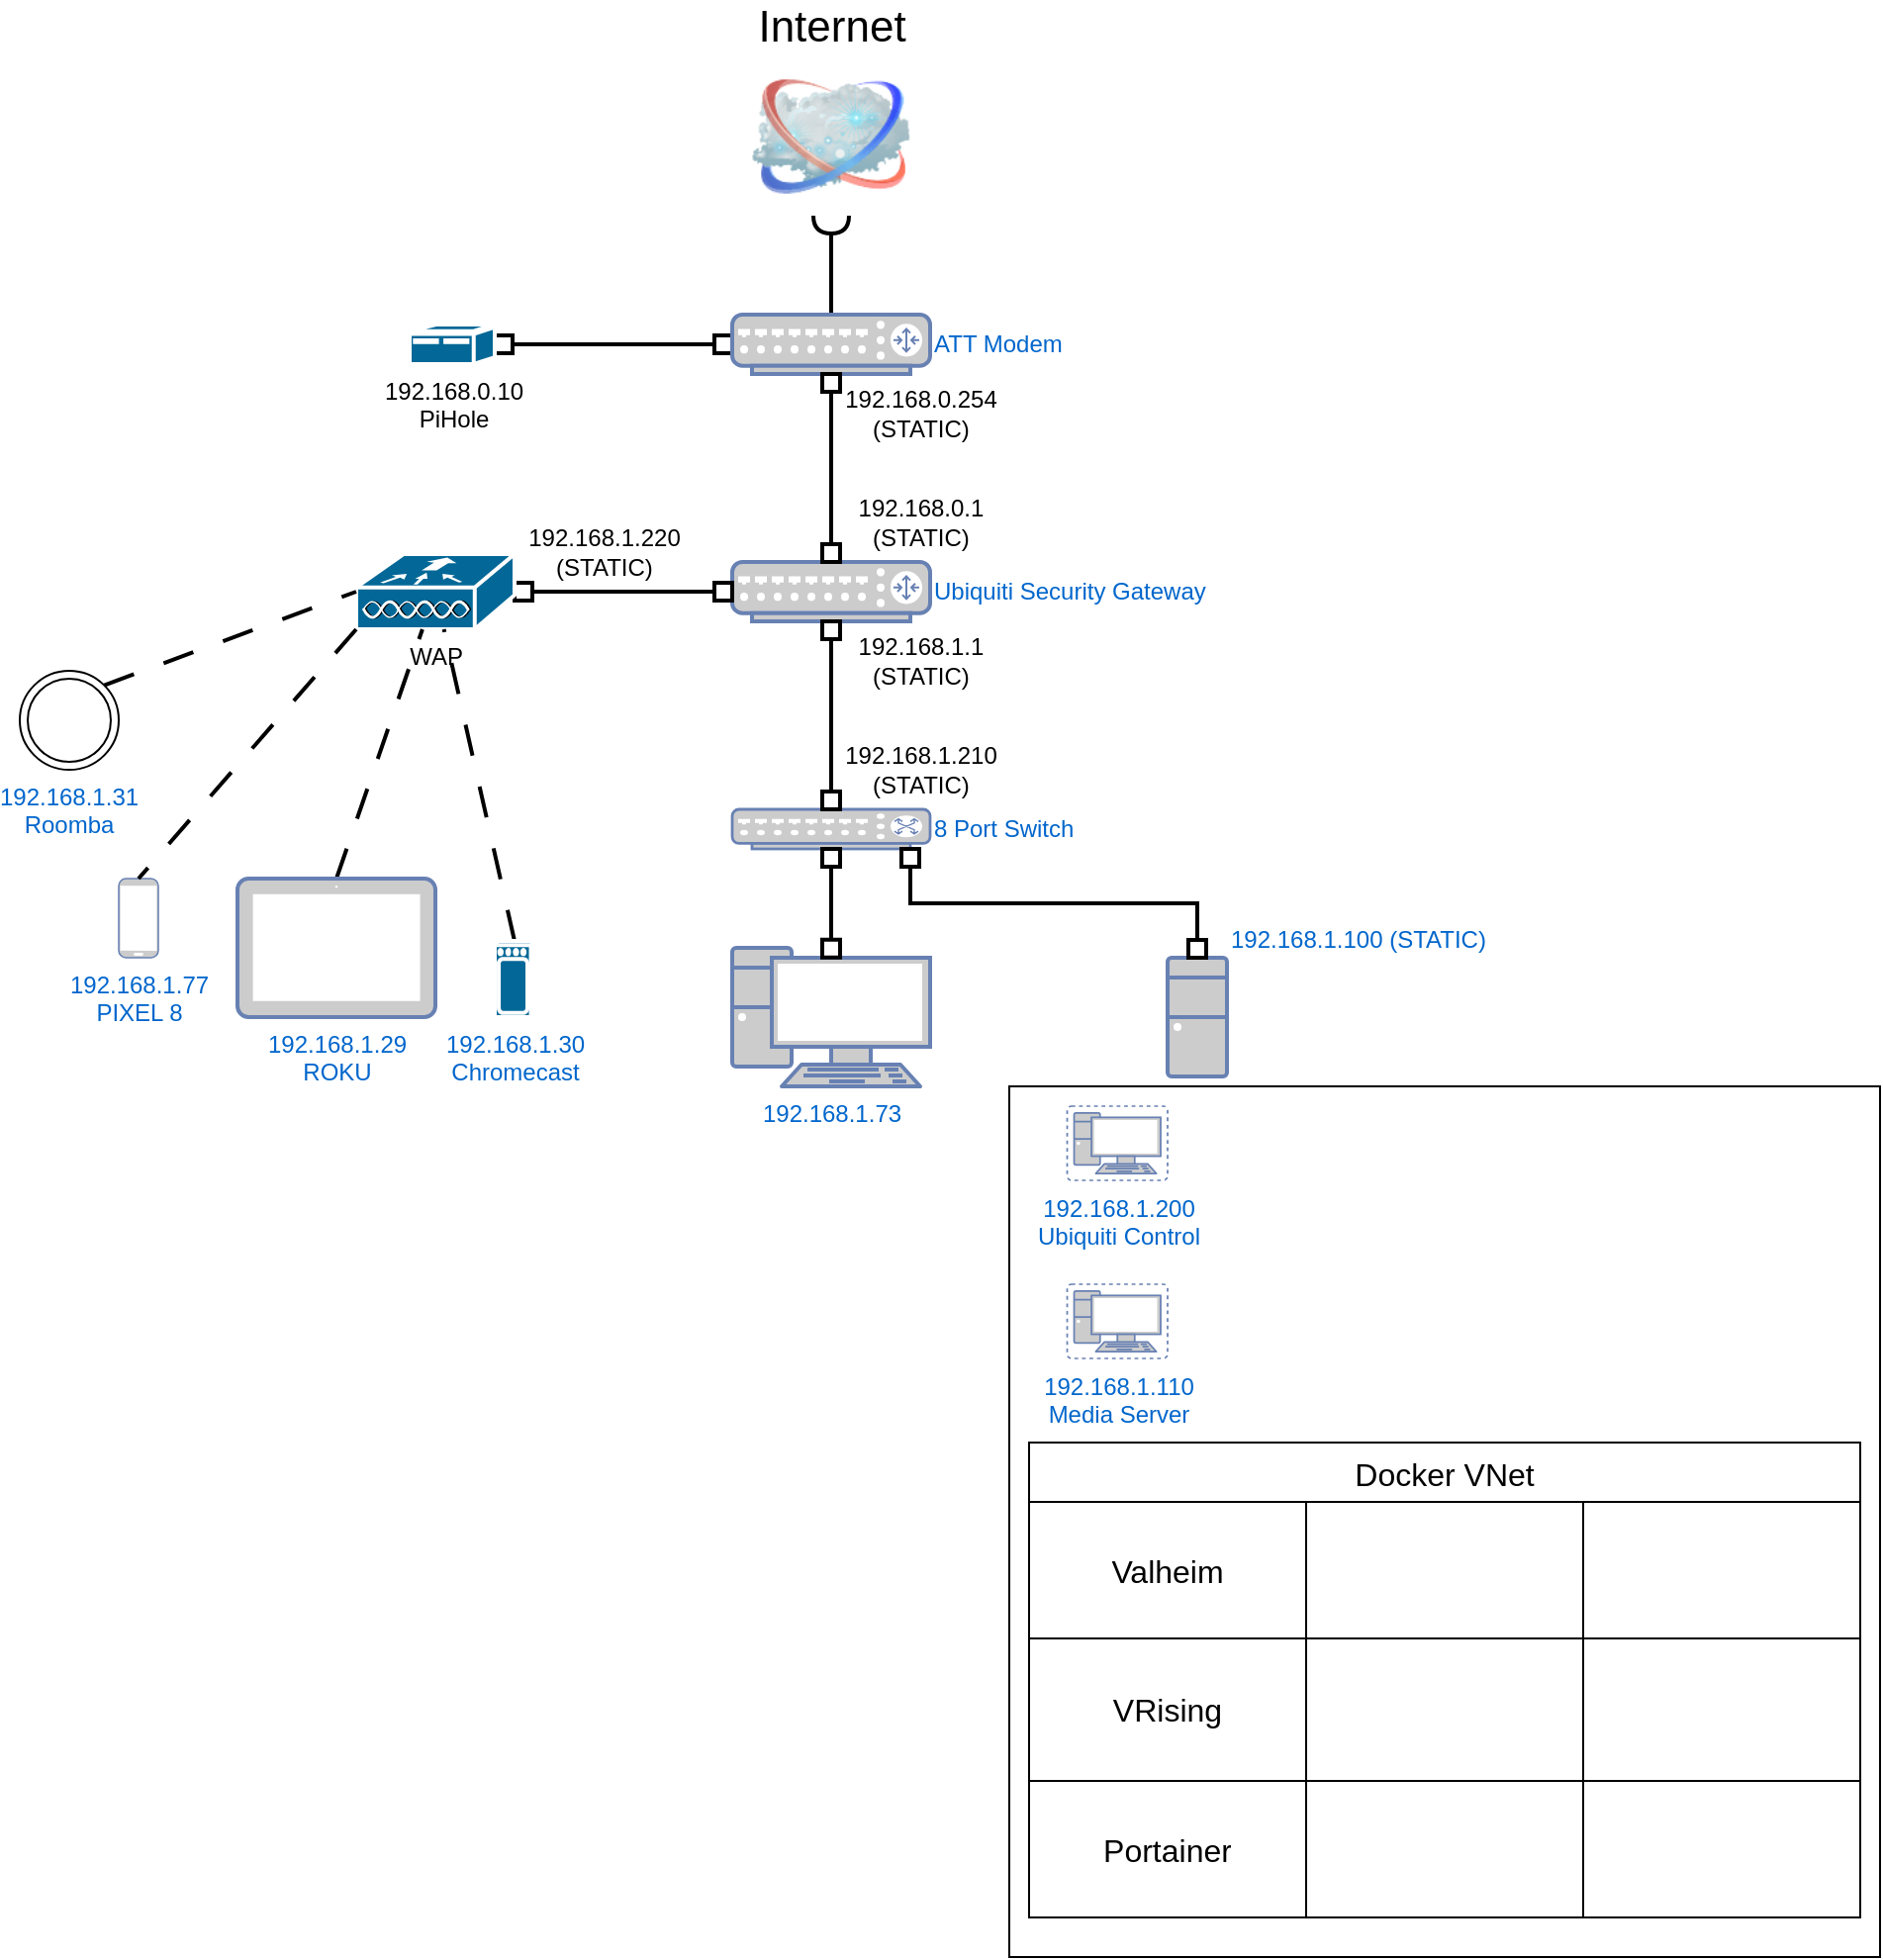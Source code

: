 <mxfile version="24.7.8">
  <diagram name="Page-1" id="55a83fd1-7818-8e21-69c5-c3457e3827bb">
    <mxGraphModel dx="1185" dy="636" grid="1" gridSize="10" guides="1" tooltips="1" connect="1" arrows="1" fold="1" page="1" pageScale="1" pageWidth="1100" pageHeight="850" background="none" math="0" shadow="0">
      <root>
        <mxCell id="0" />
        <mxCell id="1" parent="0" />
        <mxCell id="yDHYC_RwgtvUiKhCghVP-4" value="" style="rounded=0;whiteSpace=wrap;html=1;fillColor=none;" vertex="1" parent="1">
          <mxGeometry x="600" y="660" width="440" height="440" as="geometry" />
        </mxCell>
        <mxCell id="69ecfefc5c41e42c-2" value="Internet" style="image;html=1;labelBackgroundColor=#ffffff;image=img/lib/clip_art/networking/Cloud_128x128.png;rounded=1;shadow=0;comic=0;strokeWidth=2;fontSize=22;labelPosition=center;verticalLabelPosition=top;align=center;verticalAlign=bottom;" parent="1" vertex="1">
          <mxGeometry x="470" y="140" width="80" height="80" as="geometry" />
        </mxCell>
        <mxCell id="GuMGin0lE9v5dH_PCKjd-7" style="edgeStyle=orthogonalEdgeStyle;rounded=0;orthogonalLoop=1;jettySize=auto;html=1;exitX=0;exitY=0.5;exitDx=0;exitDy=0;exitPerimeter=0;endArrow=box;endFill=0;startArrow=box;startFill=0;strokeWidth=2;entryX=1;entryY=0.5;entryDx=0;entryDy=0;entryPerimeter=0;" parent="1" source="GuMGin0lE9v5dH_PCKjd-1" target="KLEj2hCXxhUv6-pm4slY-2" edge="1">
          <mxGeometry relative="1" as="geometry">
            <mxPoint x="350" y="285" as="targetPoint" />
          </mxGeometry>
        </mxCell>
        <mxCell id="KLEj2hCXxhUv6-pm4slY-1" style="edgeStyle=orthogonalEdgeStyle;rounded=0;orthogonalLoop=1;jettySize=auto;html=1;exitX=0.5;exitY=0;exitDx=0;exitDy=0;exitPerimeter=0;strokeWidth=2;endArrow=halfCircle;endFill=0;" parent="1" source="GuMGin0lE9v5dH_PCKjd-1" target="69ecfefc5c41e42c-2" edge="1">
          <mxGeometry relative="1" as="geometry" />
        </mxCell>
        <mxCell id="GuMGin0lE9v5dH_PCKjd-1" value="ATT Modem" style="fontColor=#0066CC;verticalAlign=middle;verticalLabelPosition=middle;labelPosition=right;align=left;html=1;outlineConnect=0;fillColor=#CCCCCC;strokeColor=#6881B3;gradientColor=none;gradientDirection=north;strokeWidth=2;shape=mxgraph.networks.router;" parent="1" vertex="1">
          <mxGeometry x="460" y="270" width="100" height="30" as="geometry" />
        </mxCell>
        <mxCell id="GuMGin0lE9v5dH_PCKjd-2" value="8 Port Switch" style="fontColor=#0066CC;verticalAlign=middle;verticalLabelPosition=middle;labelPosition=right;align=left;html=1;outlineConnect=0;fillColor=#CCCCCC;strokeColor=#6881B3;gradientColor=none;gradientDirection=north;strokeWidth=2;shape=mxgraph.networks.switch;" parent="1" vertex="1">
          <mxGeometry x="460" y="520" width="100" height="20" as="geometry" />
        </mxCell>
        <mxCell id="GuMGin0lE9v5dH_PCKjd-3" value="Ubiquiti Security Gateway" style="fontColor=#0066CC;verticalAlign=middle;verticalLabelPosition=middle;labelPosition=right;align=left;html=1;outlineConnect=0;fillColor=#CCCCCC;strokeColor=#6881B3;gradientColor=none;gradientDirection=north;strokeWidth=2;shape=mxgraph.networks.router;" parent="1" vertex="1">
          <mxGeometry x="460" y="395" width="100" height="30" as="geometry" />
        </mxCell>
        <mxCell id="GuMGin0lE9v5dH_PCKjd-4" style="edgeStyle=orthogonalEdgeStyle;rounded=0;orthogonalLoop=1;jettySize=auto;html=1;exitX=0.5;exitY=1;exitDx=0;exitDy=0;exitPerimeter=0;entryX=0.5;entryY=0;entryDx=0;entryDy=0;entryPerimeter=0;endArrow=box;endFill=0;startArrow=box;startFill=0;strokeWidth=2;" parent="1" source="GuMGin0lE9v5dH_PCKjd-1" target="GuMGin0lE9v5dH_PCKjd-3" edge="1">
          <mxGeometry relative="1" as="geometry" />
        </mxCell>
        <mxCell id="GuMGin0lE9v5dH_PCKjd-5" value="192.168.0.254&lt;br&gt;(STATIC)" style="text;html=1;align=center;verticalAlign=middle;resizable=0;points=[];autosize=1;strokeColor=none;fillColor=none;" parent="1" vertex="1">
          <mxGeometry x="505" y="300" width="100" height="40" as="geometry" />
        </mxCell>
        <mxCell id="GuMGin0lE9v5dH_PCKjd-6" value="192.168.0.1&lt;br&gt;(STATIC)" style="text;html=1;align=center;verticalAlign=middle;resizable=0;points=[];autosize=1;strokeColor=none;fillColor=none;" parent="1" vertex="1">
          <mxGeometry x="510" y="355" width="90" height="40" as="geometry" />
        </mxCell>
        <mxCell id="GuMGin0lE9v5dH_PCKjd-8" style="edgeStyle=orthogonalEdgeStyle;rounded=0;orthogonalLoop=1;jettySize=auto;html=1;exitX=0.5;exitY=1;exitDx=0;exitDy=0;exitPerimeter=0;entryX=0.5;entryY=0;entryDx=0;entryDy=0;entryPerimeter=0;strokeWidth=2;endArrow=box;endFill=0;startArrow=box;startFill=0;" parent="1" source="GuMGin0lE9v5dH_PCKjd-3" target="GuMGin0lE9v5dH_PCKjd-2" edge="1">
          <mxGeometry relative="1" as="geometry" />
        </mxCell>
        <mxCell id="GuMGin0lE9v5dH_PCKjd-9" value="192.168.1.210&lt;br&gt;(STATIC)" style="text;html=1;align=center;verticalAlign=middle;resizable=0;points=[];autosize=1;strokeColor=none;fillColor=none;" parent="1" vertex="1">
          <mxGeometry x="505" y="480" width="100" height="40" as="geometry" />
        </mxCell>
        <mxCell id="GuMGin0lE9v5dH_PCKjd-10" value="192.168.1.1&lt;br&gt;(STATIC)" style="text;html=1;align=center;verticalAlign=middle;resizable=0;points=[];autosize=1;strokeColor=none;fillColor=none;" parent="1" vertex="1">
          <mxGeometry x="510" y="425" width="90" height="40" as="geometry" />
        </mxCell>
        <mxCell id="GuMGin0lE9v5dH_PCKjd-12" style="edgeStyle=orthogonalEdgeStyle;rounded=0;orthogonalLoop=1;jettySize=auto;html=1;exitX=1;exitY=0.5;exitDx=0;exitDy=0;exitPerimeter=0;endArrow=box;endFill=0;startArrow=box;startFill=0;strokeWidth=2;" parent="1" source="GuMGin0lE9v5dH_PCKjd-11" target="GuMGin0lE9v5dH_PCKjd-3" edge="1">
          <mxGeometry relative="1" as="geometry" />
        </mxCell>
        <mxCell id="GuMGin0lE9v5dH_PCKjd-11" value="WAP" style="shape=mxgraph.cisco.wireless.wlan_controller;sketch=0;html=1;pointerEvents=1;dashed=0;fillColor=#036897;strokeColor=#ffffff;strokeWidth=2;verticalLabelPosition=bottom;verticalAlign=top;align=center;outlineConnect=0;rotation=0;" parent="1" vertex="1">
          <mxGeometry x="270" y="391" width="80" height="38" as="geometry" />
        </mxCell>
        <mxCell id="GuMGin0lE9v5dH_PCKjd-13" value="192.168.1.220&lt;br&gt;(STATIC)" style="text;html=1;align=center;verticalAlign=middle;resizable=0;points=[];autosize=1;strokeColor=none;fillColor=none;" parent="1" vertex="1">
          <mxGeometry x="345" y="370" width="100" height="40" as="geometry" />
        </mxCell>
        <mxCell id="GuMGin0lE9v5dH_PCKjd-14" value="192.168.1.73" style="fontColor=#0066CC;verticalAlign=top;verticalLabelPosition=bottom;labelPosition=center;align=center;html=1;outlineConnect=0;fillColor=#CCCCCC;strokeColor=#6881B3;gradientColor=none;gradientDirection=north;strokeWidth=2;shape=mxgraph.networks.pc;" parent="1" vertex="1">
          <mxGeometry x="460" y="590" width="100" height="70" as="geometry" />
        </mxCell>
        <mxCell id="GuMGin0lE9v5dH_PCKjd-15" style="edgeStyle=orthogonalEdgeStyle;rounded=0;orthogonalLoop=1;jettySize=auto;html=1;exitX=0.5;exitY=1;exitDx=0;exitDy=0;exitPerimeter=0;entryX=0.5;entryY=0.07;entryDx=0;entryDy=0;entryPerimeter=0;endArrow=box;endFill=0;startArrow=box;startFill=0;strokeWidth=2;" parent="1" source="GuMGin0lE9v5dH_PCKjd-2" target="GuMGin0lE9v5dH_PCKjd-14" edge="1">
          <mxGeometry relative="1" as="geometry" />
        </mxCell>
        <mxCell id="GuMGin0lE9v5dH_PCKjd-17" value="192.168.1.77&lt;br&gt;PIXEL 8" style="fontColor=#0066CC;verticalAlign=top;verticalLabelPosition=bottom;labelPosition=center;align=center;html=1;outlineConnect=0;fillColor=#CCCCCC;strokeColor=#6881B3;gradientColor=none;gradientDirection=north;strokeWidth=2;shape=mxgraph.networks.mobile;" parent="1" vertex="1">
          <mxGeometry x="150" y="555" width="20" height="40" as="geometry" />
        </mxCell>
        <mxCell id="GuMGin0lE9v5dH_PCKjd-18" style="rounded=0;orthogonalLoop=1;jettySize=auto;html=1;exitX=0;exitY=1;exitDx=0;exitDy=0;exitPerimeter=0;entryX=0.5;entryY=0;entryDx=0;entryDy=0;entryPerimeter=0;dashed=1;dashPattern=8 8;strokeWidth=2;endArrow=none;endFill=0;startArrow=none;startFill=0;" parent="1" source="GuMGin0lE9v5dH_PCKjd-11" target="GuMGin0lE9v5dH_PCKjd-17" edge="1">
          <mxGeometry relative="1" as="geometry" />
        </mxCell>
        <mxCell id="GuMGin0lE9v5dH_PCKjd-20" value="192.168.1.100 (STATIC)" style="fontColor=#0066CC;verticalAlign=bottom;verticalLabelPosition=top;labelPosition=right;align=left;html=1;outlineConnect=0;fillColor=#CCCCCC;strokeColor=#6881B3;gradientColor=none;gradientDirection=north;strokeWidth=2;shape=mxgraph.networks.desktop_pc;" parent="1" vertex="1">
          <mxGeometry x="680" y="595" width="30" height="60" as="geometry" />
        </mxCell>
        <mxCell id="GuMGin0lE9v5dH_PCKjd-22" style="rounded=0;orthogonalLoop=1;jettySize=auto;html=1;exitX=0.5;exitY=0;exitDx=0;exitDy=0;exitPerimeter=0;dashed=1;strokeWidth=2;dashPattern=8 8;endArrow=none;endFill=0;" parent="1" source="GuMGin0lE9v5dH_PCKjd-21" target="GuMGin0lE9v5dH_PCKjd-11" edge="1">
          <mxGeometry relative="1" as="geometry" />
        </mxCell>
        <mxCell id="GuMGin0lE9v5dH_PCKjd-21" value="192.168.1.29&lt;br&gt;ROKU" style="fontColor=#0066CC;verticalAlign=top;verticalLabelPosition=bottom;labelPosition=center;align=center;html=1;outlineConnect=0;fillColor=#CCCCCC;strokeColor=#6881B3;gradientColor=none;gradientDirection=north;strokeWidth=2;shape=mxgraph.networks.tablet;" parent="1" vertex="1">
          <mxGeometry x="210" y="555" width="100" height="70" as="geometry" />
        </mxCell>
        <mxCell id="GuMGin0lE9v5dH_PCKjd-24" style="rounded=0;orthogonalLoop=1;jettySize=auto;html=1;exitX=0.5;exitY=0;exitDx=0;exitDy=0;exitPerimeter=0;dashed=1;dashPattern=8 8;strokeWidth=2;endArrow=none;endFill=0;" parent="1" source="GuMGin0lE9v5dH_PCKjd-23" target="GuMGin0lE9v5dH_PCKjd-11" edge="1">
          <mxGeometry relative="1" as="geometry" />
        </mxCell>
        <mxCell id="GuMGin0lE9v5dH_PCKjd-23" value="&lt;font color=&quot;#0066cc&quot;&gt;192.168.1.30&lt;br&gt;Chromecast&lt;/font&gt;" style="shape=mxgraph.cisco.wireless.wireless;sketch=0;html=1;pointerEvents=1;dashed=0;fillColor=#036897;strokeColor=#ffffff;strokeWidth=2;verticalLabelPosition=bottom;verticalAlign=top;align=center;outlineConnect=0;" parent="1" vertex="1">
          <mxGeometry x="340" y="586.5" width="20" height="38.5" as="geometry" />
        </mxCell>
        <mxCell id="GuMGin0lE9v5dH_PCKjd-25" value="192.168.1.31&lt;br&gt;Roomba" style="ellipse;shape=doubleEllipse;whiteSpace=wrap;html=1;aspect=fixed;labelPosition=center;verticalLabelPosition=bottom;align=center;verticalAlign=top;fontColor=#0066CC;" parent="1" vertex="1">
          <mxGeometry x="100" y="450" width="50" height="50" as="geometry" />
        </mxCell>
        <mxCell id="GuMGin0lE9v5dH_PCKjd-26" style="rounded=0;orthogonalLoop=1;jettySize=auto;html=1;exitX=1;exitY=0;exitDx=0;exitDy=0;entryX=0;entryY=0.5;entryDx=0;entryDy=0;entryPerimeter=0;dashed=1;dashPattern=8 8;strokeWidth=2;endArrow=none;endFill=0;" parent="1" source="GuMGin0lE9v5dH_PCKjd-25" target="GuMGin0lE9v5dH_PCKjd-11" edge="1">
          <mxGeometry relative="1" as="geometry" />
        </mxCell>
        <mxCell id="GuMGin0lE9v5dH_PCKjd-27" style="edgeStyle=orthogonalEdgeStyle;rounded=0;orthogonalLoop=1;jettySize=auto;html=1;exitX=0.9;exitY=1;exitDx=0;exitDy=0;exitPerimeter=0;entryX=0.5;entryY=0;entryDx=0;entryDy=0;entryPerimeter=0;strokeWidth=2;endArrow=box;endFill=0;startArrow=box;startFill=0;" parent="1" source="GuMGin0lE9v5dH_PCKjd-2" target="GuMGin0lE9v5dH_PCKjd-20" edge="1">
          <mxGeometry relative="1" as="geometry" />
        </mxCell>
        <mxCell id="GuMGin0lE9v5dH_PCKjd-30" value="192.168.1.110&lt;br&gt;Media Server" style="fontColor=#0066CC;verticalAlign=top;verticalLabelPosition=bottom;labelPosition=center;align=center;html=1;outlineConnect=0;fillColor=#CCCCCC;strokeColor=#6881B3;gradientColor=none;gradientDirection=north;strokeWidth=2;shape=mxgraph.networks.virtual_pc;" parent="1" vertex="1">
          <mxGeometry x="629.26" y="760" width="50.74" height="37.5" as="geometry" />
        </mxCell>
        <mxCell id="GuMGin0lE9v5dH_PCKjd-31" value="192.168.1.200&lt;br&gt;Ubiquiti Control" style="fontColor=#0066CC;verticalAlign=top;verticalLabelPosition=bottom;labelPosition=center;align=center;html=1;outlineConnect=0;fillColor=#CCCCCC;strokeColor=#6881B3;gradientColor=none;gradientDirection=north;strokeWidth=2;shape=mxgraph.networks.virtual_pc;" parent="1" vertex="1">
          <mxGeometry x="629.26" y="670" width="50.74" height="37.5" as="geometry" />
        </mxCell>
        <mxCell id="KLEj2hCXxhUv6-pm4slY-2" value="192.168.0.10&lt;br&gt;PiHole" style="shape=mxgraph.cisco.computers_and_peripherals.ibm_mini_as400;sketch=0;html=1;pointerEvents=1;dashed=0;fillColor=#036897;strokeColor=#ffffff;strokeWidth=2;verticalLabelPosition=bottom;verticalAlign=top;align=center;outlineConnect=0;" parent="1" vertex="1">
          <mxGeometry x="297" y="275" width="43" height="20" as="geometry" />
        </mxCell>
        <mxCell id="yDHYC_RwgtvUiKhCghVP-5" value="Docker VNet" style="shape=table;startSize=30;container=1;collapsible=0;childLayout=tableLayout;strokeColor=default;fontSize=16;" vertex="1" parent="1">
          <mxGeometry x="610" y="840" width="420" height="240" as="geometry" />
        </mxCell>
        <mxCell id="yDHYC_RwgtvUiKhCghVP-6" value="" style="shape=tableRow;horizontal=0;startSize=0;swimlaneHead=0;swimlaneBody=0;strokeColor=inherit;top=0;left=0;bottom=0;right=0;collapsible=0;dropTarget=0;fillColor=none;points=[[0,0.5],[1,0.5]];portConstraint=eastwest;fontSize=16;" vertex="1" parent="yDHYC_RwgtvUiKhCghVP-5">
          <mxGeometry y="30" width="420" height="69" as="geometry" />
        </mxCell>
        <mxCell id="yDHYC_RwgtvUiKhCghVP-7" value="Valheim" style="shape=partialRectangle;html=1;whiteSpace=wrap;connectable=0;strokeColor=inherit;overflow=hidden;fillColor=none;top=0;left=0;bottom=0;right=0;pointerEvents=1;fontSize=16;" vertex="1" parent="yDHYC_RwgtvUiKhCghVP-6">
          <mxGeometry width="140" height="69" as="geometry">
            <mxRectangle width="140" height="69" as="alternateBounds" />
          </mxGeometry>
        </mxCell>
        <mxCell id="yDHYC_RwgtvUiKhCghVP-8" value="" style="shape=partialRectangle;html=1;whiteSpace=wrap;connectable=0;strokeColor=inherit;overflow=hidden;fillColor=none;top=0;left=0;bottom=0;right=0;pointerEvents=1;fontSize=16;" vertex="1" parent="yDHYC_RwgtvUiKhCghVP-6">
          <mxGeometry x="140" width="140" height="69" as="geometry">
            <mxRectangle width="140" height="69" as="alternateBounds" />
          </mxGeometry>
        </mxCell>
        <mxCell id="yDHYC_RwgtvUiKhCghVP-9" value="" style="shape=partialRectangle;html=1;whiteSpace=wrap;connectable=0;strokeColor=inherit;overflow=hidden;fillColor=none;top=0;left=0;bottom=0;right=0;pointerEvents=1;fontSize=16;" vertex="1" parent="yDHYC_RwgtvUiKhCghVP-6">
          <mxGeometry x="280" width="140" height="69" as="geometry">
            <mxRectangle width="140" height="69" as="alternateBounds" />
          </mxGeometry>
        </mxCell>
        <mxCell id="yDHYC_RwgtvUiKhCghVP-10" value="" style="shape=tableRow;horizontal=0;startSize=0;swimlaneHead=0;swimlaneBody=0;strokeColor=inherit;top=0;left=0;bottom=0;right=0;collapsible=0;dropTarget=0;fillColor=none;points=[[0,0.5],[1,0.5]];portConstraint=eastwest;fontSize=16;" vertex="1" parent="yDHYC_RwgtvUiKhCghVP-5">
          <mxGeometry y="99" width="420" height="72" as="geometry" />
        </mxCell>
        <mxCell id="yDHYC_RwgtvUiKhCghVP-11" value="VRising" style="shape=partialRectangle;html=1;whiteSpace=wrap;connectable=0;strokeColor=inherit;overflow=hidden;fillColor=none;top=0;left=0;bottom=0;right=0;pointerEvents=1;fontSize=16;" vertex="1" parent="yDHYC_RwgtvUiKhCghVP-10">
          <mxGeometry width="140" height="72" as="geometry">
            <mxRectangle width="140" height="72" as="alternateBounds" />
          </mxGeometry>
        </mxCell>
        <mxCell id="yDHYC_RwgtvUiKhCghVP-12" value="" style="shape=partialRectangle;html=1;whiteSpace=wrap;connectable=0;strokeColor=inherit;overflow=hidden;fillColor=none;top=0;left=0;bottom=0;right=0;pointerEvents=1;fontSize=16;" vertex="1" parent="yDHYC_RwgtvUiKhCghVP-10">
          <mxGeometry x="140" width="140" height="72" as="geometry">
            <mxRectangle width="140" height="72" as="alternateBounds" />
          </mxGeometry>
        </mxCell>
        <mxCell id="yDHYC_RwgtvUiKhCghVP-13" value="" style="shape=partialRectangle;html=1;whiteSpace=wrap;connectable=0;strokeColor=inherit;overflow=hidden;fillColor=none;top=0;left=0;bottom=0;right=0;pointerEvents=1;fontSize=16;" vertex="1" parent="yDHYC_RwgtvUiKhCghVP-10">
          <mxGeometry x="280" width="140" height="72" as="geometry">
            <mxRectangle width="140" height="72" as="alternateBounds" />
          </mxGeometry>
        </mxCell>
        <mxCell id="yDHYC_RwgtvUiKhCghVP-14" value="" style="shape=tableRow;horizontal=0;startSize=0;swimlaneHead=0;swimlaneBody=0;strokeColor=inherit;top=0;left=0;bottom=0;right=0;collapsible=0;dropTarget=0;fillColor=none;points=[[0,0.5],[1,0.5]];portConstraint=eastwest;fontSize=16;" vertex="1" parent="yDHYC_RwgtvUiKhCghVP-5">
          <mxGeometry y="171" width="420" height="69" as="geometry" />
        </mxCell>
        <mxCell id="yDHYC_RwgtvUiKhCghVP-15" value="Portainer" style="shape=partialRectangle;html=1;whiteSpace=wrap;connectable=0;strokeColor=inherit;overflow=hidden;fillColor=none;top=0;left=0;bottom=0;right=0;pointerEvents=1;fontSize=16;" vertex="1" parent="yDHYC_RwgtvUiKhCghVP-14">
          <mxGeometry width="140" height="69" as="geometry">
            <mxRectangle width="140" height="69" as="alternateBounds" />
          </mxGeometry>
        </mxCell>
        <mxCell id="yDHYC_RwgtvUiKhCghVP-16" value="" style="shape=partialRectangle;html=1;whiteSpace=wrap;connectable=0;strokeColor=inherit;overflow=hidden;fillColor=none;top=0;left=0;bottom=0;right=0;pointerEvents=1;fontSize=16;" vertex="1" parent="yDHYC_RwgtvUiKhCghVP-14">
          <mxGeometry x="140" width="140" height="69" as="geometry">
            <mxRectangle width="140" height="69" as="alternateBounds" />
          </mxGeometry>
        </mxCell>
        <mxCell id="yDHYC_RwgtvUiKhCghVP-17" value="" style="shape=partialRectangle;html=1;whiteSpace=wrap;connectable=0;strokeColor=inherit;overflow=hidden;fillColor=none;top=0;left=0;bottom=0;right=0;pointerEvents=1;fontSize=16;" vertex="1" parent="yDHYC_RwgtvUiKhCghVP-14">
          <mxGeometry x="280" width="140" height="69" as="geometry">
            <mxRectangle width="140" height="69" as="alternateBounds" />
          </mxGeometry>
        </mxCell>
      </root>
    </mxGraphModel>
  </diagram>
</mxfile>
